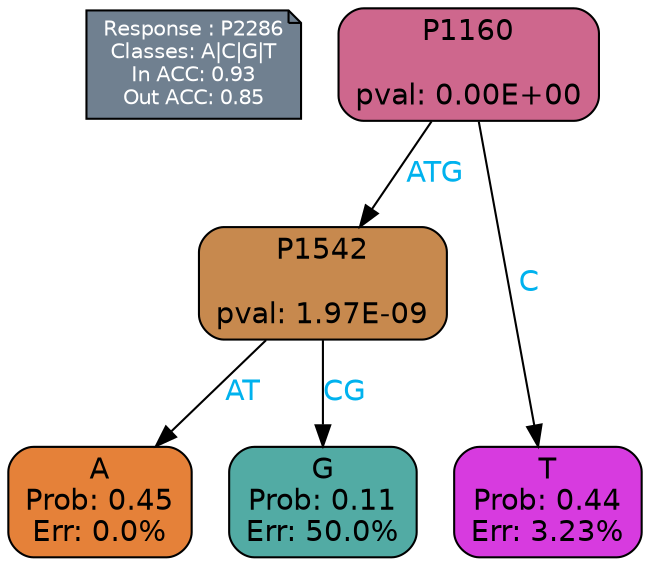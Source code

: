 digraph Tree {
node [shape=box, style="filled, rounded", color="black", fontname=helvetica] ;
graph [ranksep=equally, splines=polylines, bgcolor=transparent, dpi=600] ;
edge [fontname=helvetica] ;
LEGEND [label="Response : P2286
Classes: A|C|G|T
In ACC: 0.93
Out ACC: 0.85
",shape=note,align=left,style=filled,fillcolor="slategray",fontcolor="white",fontsize=10];1 [label="P1160

pval: 0.00E+00", fillcolor="#ce678d"] ;
2 [label="P1542

pval: 1.97E-09", fillcolor="#c7894e"] ;
3 [label="A
Prob: 0.45
Err: 0.0%", fillcolor="#e58139"] ;
4 [label="G
Prob: 0.11
Err: 50.0%", fillcolor="#52aba4"] ;
5 [label="T
Prob: 0.44
Err: 3.23%", fillcolor="#d73bdf"] ;
1 -> 2 [label="ATG",fontcolor=deepskyblue2] ;
1 -> 5 [label="C",fontcolor=deepskyblue2] ;
2 -> 3 [label="AT",fontcolor=deepskyblue2] ;
2 -> 4 [label="CG",fontcolor=deepskyblue2] ;
{rank = same; 3;4;5;}{rank = same; LEGEND;1;}}